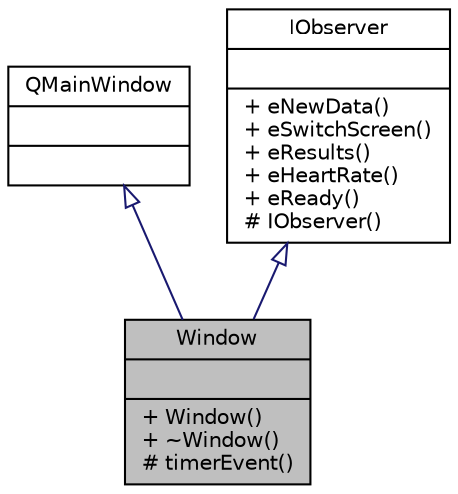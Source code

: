 digraph "Window"
{
 // LATEX_PDF_SIZE
  bgcolor="transparent";
  edge [fontname="Helvetica",fontsize="10",labelfontname="Helvetica",labelfontsize="10"];
  node [fontname="Helvetica",fontsize="10",shape=record];
  Node1 [label="{Window\n||+ Window()\l+ ~Window()\l# timerEvent()\l}",height=0.2,width=0.4,color="black", fillcolor="grey75", style="filled", fontcolor="black",tooltip="The Window class is the implementation of the graphical user interface (GUI)."];
  Node2 -> Node1 [dir="back",color="midnightblue",fontsize="10",style="solid",arrowtail="onormal",fontname="Helvetica"];
  Node2 [label="{QMainWindow\n||}",height=0.2,width=0.4,color="black",URL="$class_q_main_window.html",tooltip=" "];
  Node3 -> Node1 [dir="back",color="midnightblue",fontsize="10",style="solid",arrowtail="onormal",fontname="Helvetica"];
  Node3 [label="{IObserver\n||+ eNewData()\l+ eSwitchScreen()\l+ eResults()\l+ eHeartRate()\l+ eReady()\l# IObserver()\l}",height=0.2,width=0.4,color="black",URL="$class_i_observer.html",tooltip="The IObserver Class provides the functionality to receive events from an observable object."];
}
